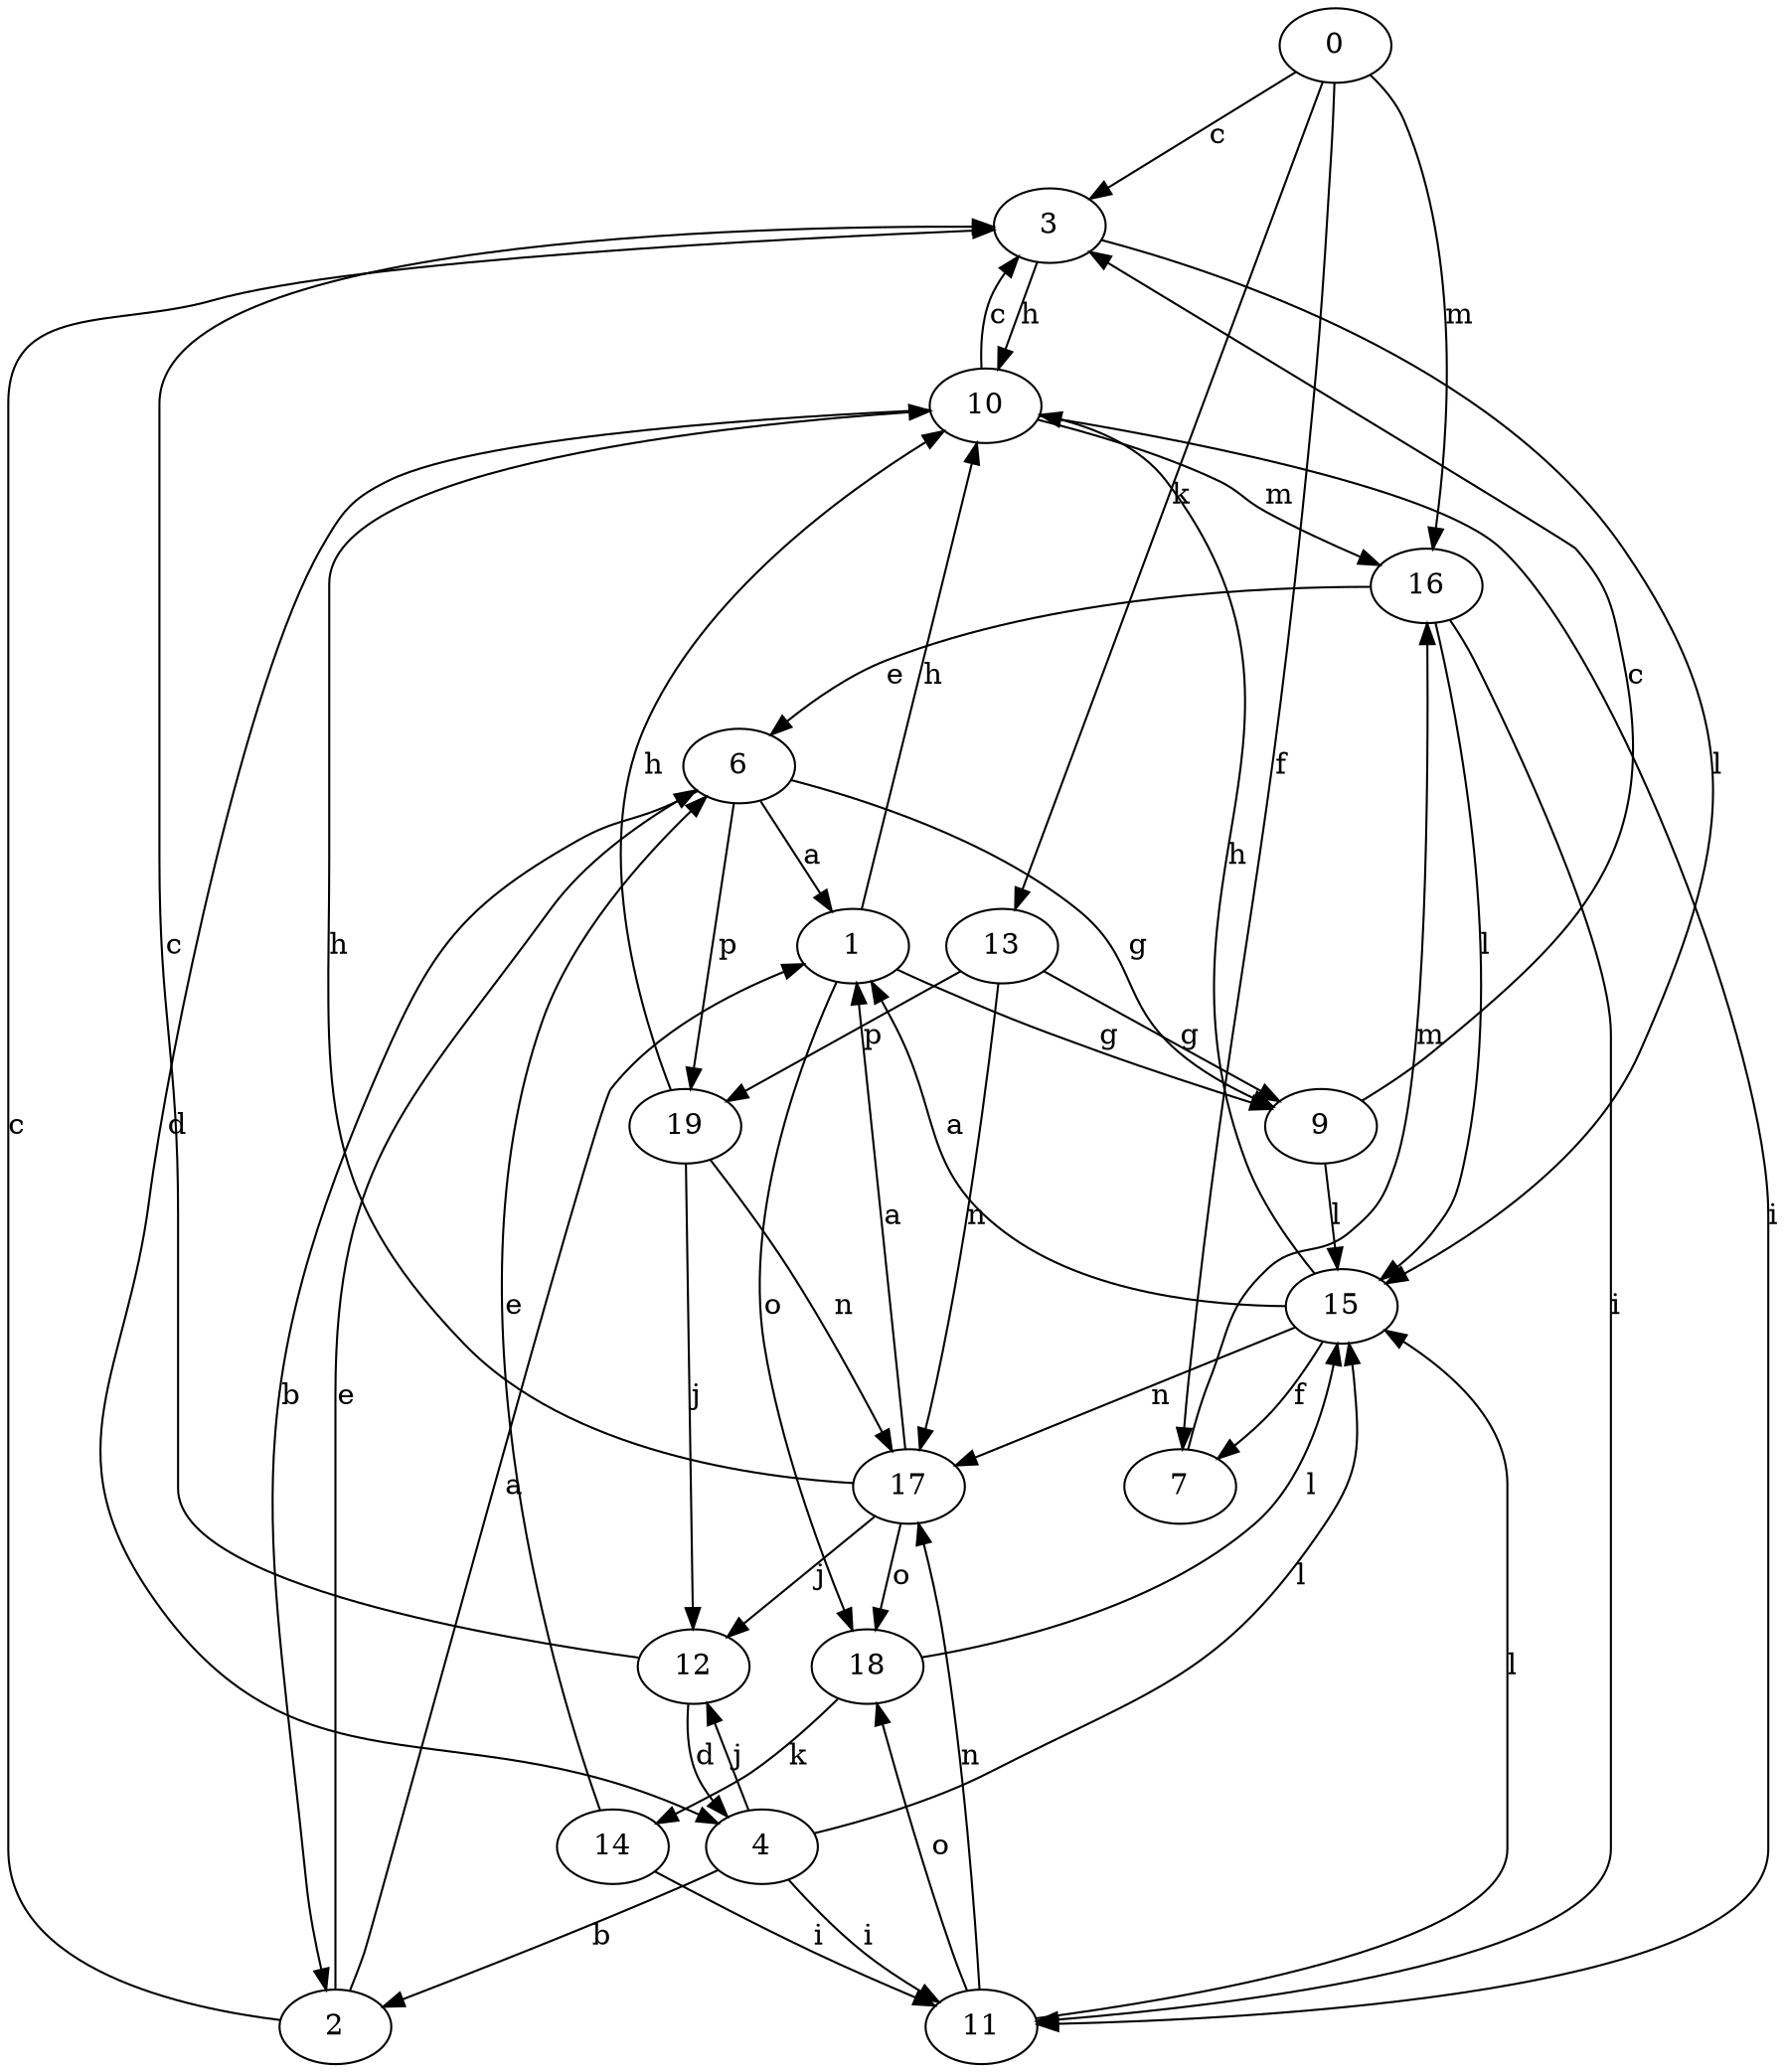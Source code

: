 strict digraph  {
0;
1;
2;
3;
4;
6;
7;
9;
10;
11;
12;
13;
14;
15;
16;
17;
18;
19;
0 -> 3  [label=c];
0 -> 7  [label=f];
0 -> 13  [label=k];
0 -> 16  [label=m];
1 -> 9  [label=g];
1 -> 10  [label=h];
1 -> 18  [label=o];
2 -> 1  [label=a];
2 -> 3  [label=c];
2 -> 6  [label=e];
3 -> 10  [label=h];
3 -> 15  [label=l];
4 -> 2  [label=b];
4 -> 11  [label=i];
4 -> 12  [label=j];
4 -> 15  [label=l];
6 -> 1  [label=a];
6 -> 2  [label=b];
6 -> 9  [label=g];
6 -> 19  [label=p];
7 -> 16  [label=m];
9 -> 3  [label=c];
9 -> 15  [label=l];
10 -> 3  [label=c];
10 -> 4  [label=d];
10 -> 11  [label=i];
10 -> 16  [label=m];
11 -> 15  [label=l];
11 -> 17  [label=n];
11 -> 18  [label=o];
12 -> 3  [label=c];
12 -> 4  [label=d];
13 -> 9  [label=g];
13 -> 17  [label=n];
13 -> 19  [label=p];
14 -> 6  [label=e];
14 -> 11  [label=i];
15 -> 1  [label=a];
15 -> 7  [label=f];
15 -> 10  [label=h];
15 -> 17  [label=n];
16 -> 6  [label=e];
16 -> 11  [label=i];
16 -> 15  [label=l];
17 -> 1  [label=a];
17 -> 10  [label=h];
17 -> 12  [label=j];
17 -> 18  [label=o];
18 -> 14  [label=k];
18 -> 15  [label=l];
19 -> 10  [label=h];
19 -> 12  [label=j];
19 -> 17  [label=n];
}
